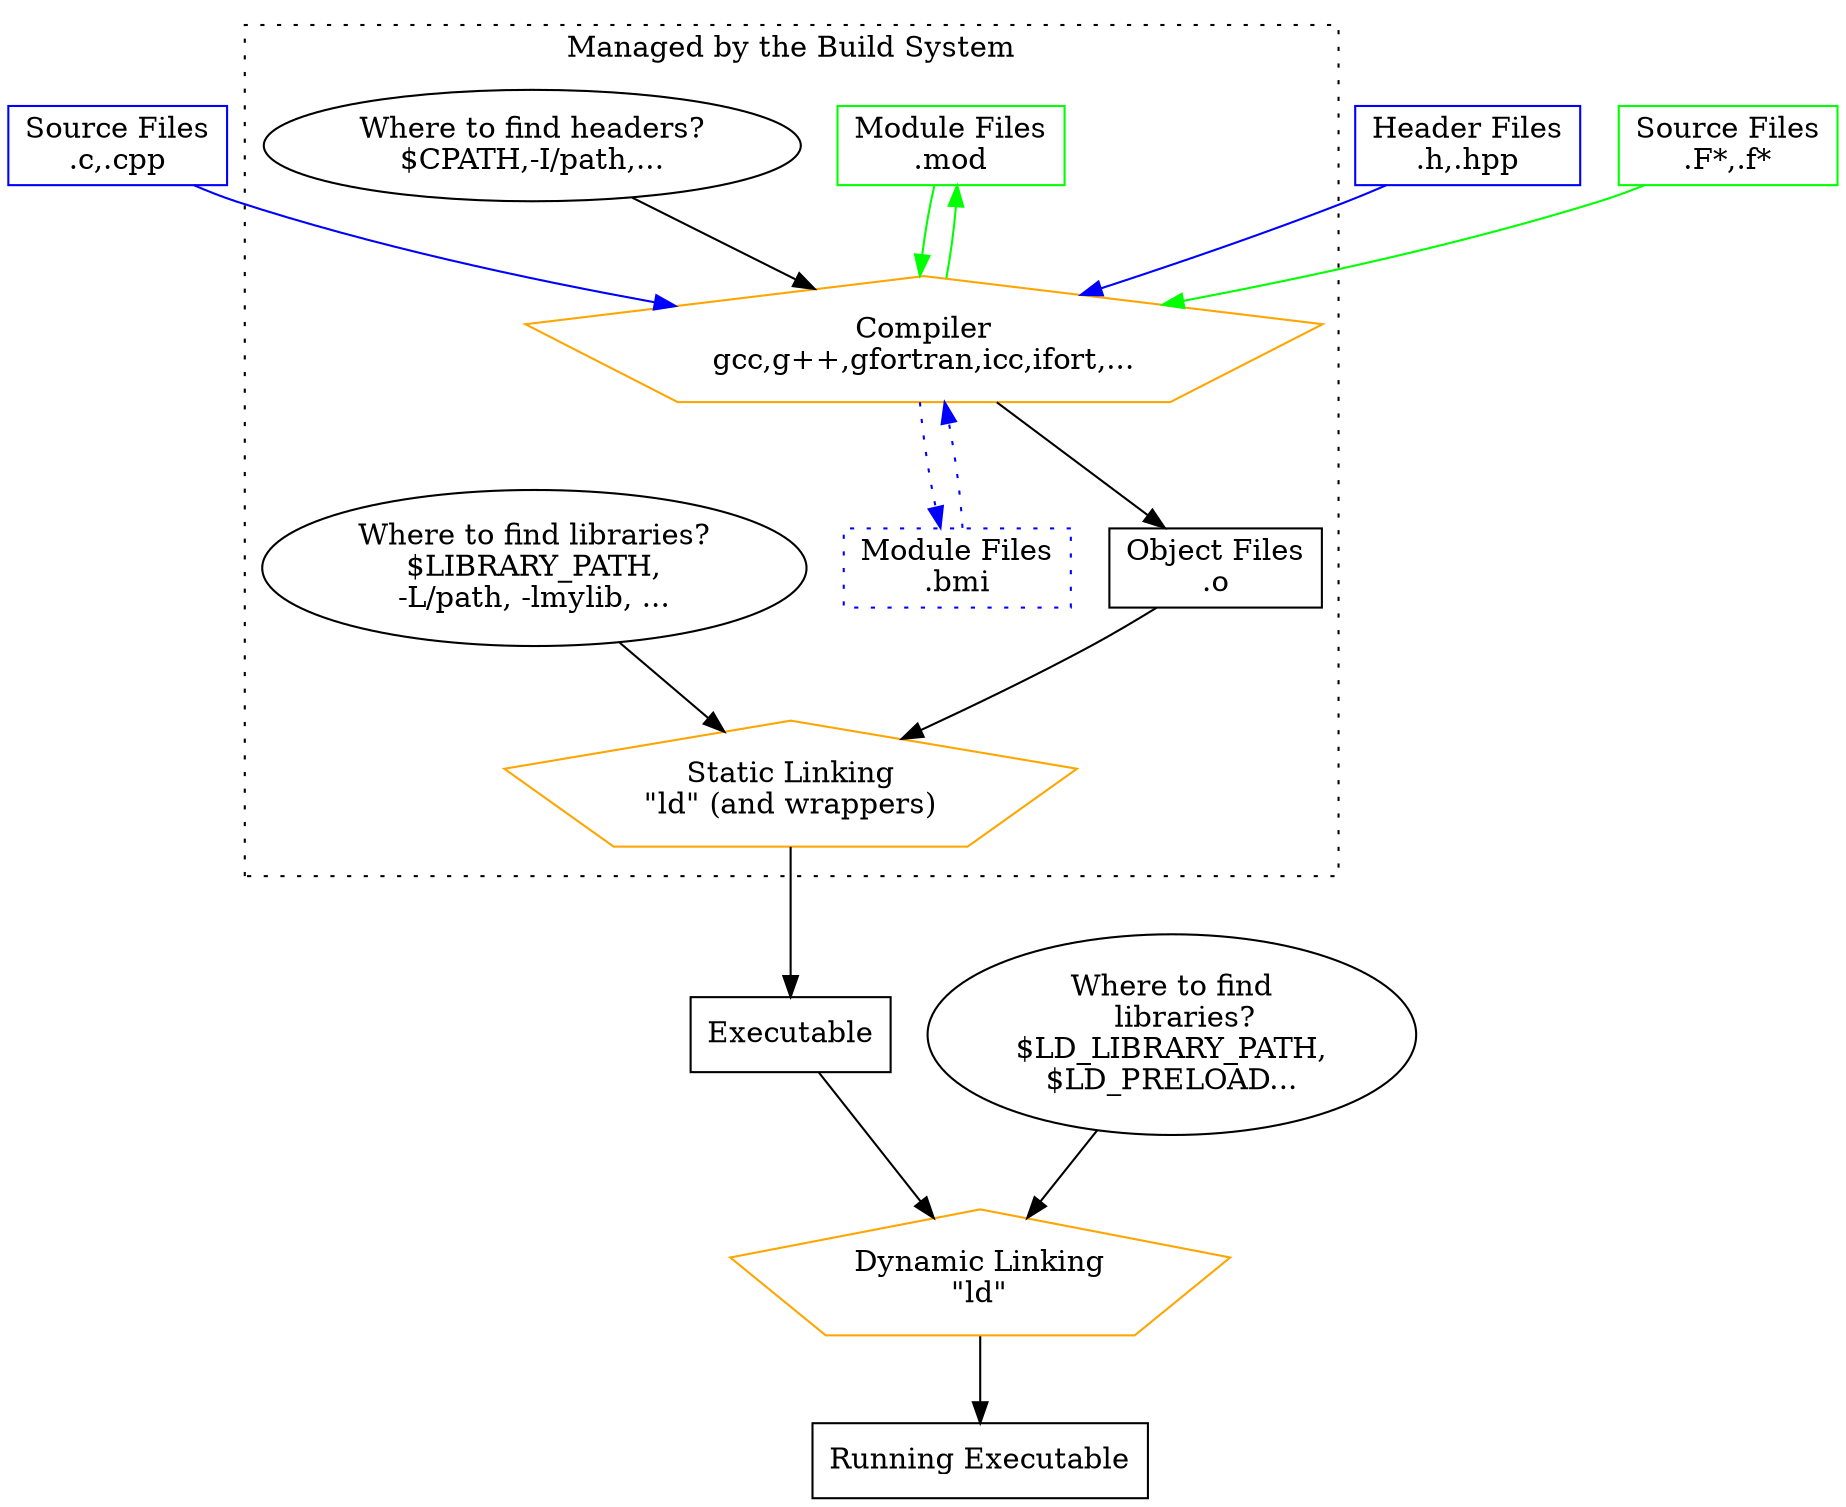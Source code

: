 digraph build {
   sourcesc [ label = "Source Files\n.c,.cpp", color = blue , shape = box];
   headers [ label = "Header Files\n.h,.hpp", color = blue, shape = box ];
   sourcesf [ label = "Source Files\n.F*,.f*" , color = green, shape = box ];
   modulesf [ label = "Module Files\n.mod", color = green, shape = box ];
   modulescpp [ label = "Module Files\n.bmi", color = blue, shape = bo, style =
   dotted];
   compilation [ label = "Compiler\ngcc,g++,gfortran,icc,ifort,...", shape =
  pentagon, color = orange ];
   envscompilation [ label = "Where to find headers?\n$CPATH,-I/path,..." ];
   envslinking [ label = "Where to find libraries?\n$LIBRARY_PATH,\n-L/path, -lmylib, ..." ];
   envslinkingdyn [ label = "Where to find
   libraries?\n$LD_LIBRARY_PATH,\n$LD_PRELOAD..." ];
   objects [label = "Object Files\n.o", shape = box ];
   statlinking [ label = "Static Linking\n\"ld\" (and wrappers)", shape = pentagon, color = orange ] 
   program [ label = "Executable", shape = box ];
   dynlinking [ label = "Dynamic Linking\n\"ld\"", shape = pentagon, color =
   orange ] 
   running [label = "Running Executable", shape = box ];

   subgraph clustercmake {
     label = "Managed by the Build System";
     style = dotted ;
     compilation modulesf modulescpp objects statlinking envslinking
     envscompilation
   };

   envscompilation -> compilation;
   sourcesc -> compilation [color = blue];
   sourcesf -> compilation [color = green] ;
   headers -> compilation [color = blue];
   modulesf -> compilation [color = green];
   modulescpp -> compilation [ color = blue, style = dotted] ;
   compilation -> objects ;
   compilation -> modulesf [color = green ] ;
   compilation -> modulescpp [ color = blue, style = dotted];
   envslinking -> statlinking ;
   objects -> statlinking ; 
   statlinking -> program;
   program -> dynlinking;
   envslinkingdyn -> dynlinking;
   dynlinking -> running;
}
